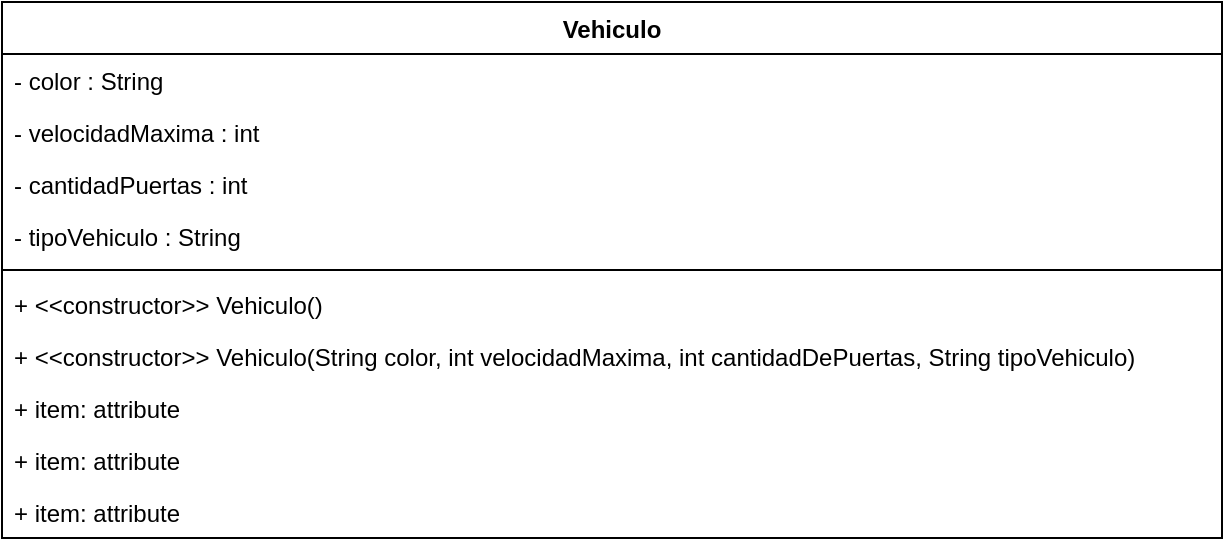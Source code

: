 <mxfile version="16.6.1" type="github"><diagram id="GNP6ebypYLg8_5ULEeVV" name="Page-1"><mxGraphModel dx="868" dy="482" grid="1" gridSize="10" guides="1" tooltips="1" connect="1" arrows="1" fold="1" page="1" pageScale="1" pageWidth="827" pageHeight="1169" math="0" shadow="0"><root><mxCell id="0"/><mxCell id="1" parent="0"/><mxCell id="h2_5WcU0SD-vT7wjweNe-1" value="Vehiculo" style="swimlane;fontStyle=1;align=center;verticalAlign=top;childLayout=stackLayout;horizontal=1;startSize=26;horizontalStack=0;resizeParent=1;resizeParentMax=0;resizeLast=0;collapsible=1;marginBottom=0;swimlaneLine=1;rounded=0;shadow=0;" vertex="1" parent="1"><mxGeometry x="40" y="40" width="610" height="268" as="geometry"><mxRectangle x="90" y="60" width="80" height="26" as="alternateBounds"/></mxGeometry></mxCell><mxCell id="h2_5WcU0SD-vT7wjweNe-2" value="- color : String" style="text;strokeColor=none;fillColor=none;align=left;verticalAlign=top;spacingLeft=4;spacingRight=4;overflow=hidden;rotatable=0;points=[[0,0.5],[1,0.5]];portConstraint=eastwest;" vertex="1" parent="h2_5WcU0SD-vT7wjweNe-1"><mxGeometry y="26" width="610" height="26" as="geometry"/></mxCell><mxCell id="h2_5WcU0SD-vT7wjweNe-7" value="- velocidadMaxima : int" style="text;strokeColor=none;fillColor=none;align=left;verticalAlign=top;spacingLeft=4;spacingRight=4;overflow=hidden;rotatable=0;points=[[0,0.5],[1,0.5]];portConstraint=eastwest;" vertex="1" parent="h2_5WcU0SD-vT7wjweNe-1"><mxGeometry y="52" width="610" height="26" as="geometry"/></mxCell><mxCell id="h2_5WcU0SD-vT7wjweNe-6" value="- cantidadPuertas : int" style="text;strokeColor=none;fillColor=none;align=left;verticalAlign=top;spacingLeft=4;spacingRight=4;overflow=hidden;rotatable=0;points=[[0,0.5],[1,0.5]];portConstraint=eastwest;" vertex="1" parent="h2_5WcU0SD-vT7wjweNe-1"><mxGeometry y="78" width="610" height="26" as="geometry"/></mxCell><mxCell id="h2_5WcU0SD-vT7wjweNe-5" value="- tipoVehiculo : String" style="text;strokeColor=none;fillColor=none;align=left;verticalAlign=top;spacingLeft=4;spacingRight=4;overflow=hidden;rotatable=0;points=[[0,0.5],[1,0.5]];portConstraint=eastwest;" vertex="1" parent="h2_5WcU0SD-vT7wjweNe-1"><mxGeometry y="104" width="610" height="26" as="geometry"/></mxCell><mxCell id="h2_5WcU0SD-vT7wjweNe-3" value="" style="line;strokeWidth=1;fillColor=none;align=left;verticalAlign=middle;spacingTop=-1;spacingLeft=3;spacingRight=3;rotatable=0;labelPosition=right;points=[];portConstraint=eastwest;" vertex="1" parent="h2_5WcU0SD-vT7wjweNe-1"><mxGeometry y="130" width="610" height="8" as="geometry"/></mxCell><mxCell id="h2_5WcU0SD-vT7wjweNe-21" value="+ &lt;&lt;constructor&gt;&gt; Vehiculo()" style="text;strokeColor=none;fillColor=none;align=left;verticalAlign=top;spacingLeft=4;spacingRight=4;overflow=hidden;rotatable=0;points=[[0,0.5],[1,0.5]];portConstraint=eastwest;" vertex="1" parent="h2_5WcU0SD-vT7wjweNe-1"><mxGeometry y="138" width="610" height="26" as="geometry"/></mxCell><mxCell id="h2_5WcU0SD-vT7wjweNe-22" value="+ &lt;&lt;constructor&gt;&gt; Vehiculo(String color, int velocidadMaxima, int cantidadDePuertas, String tipoVehiculo)" style="text;strokeColor=none;fillColor=none;align=left;verticalAlign=top;spacingLeft=4;spacingRight=4;overflow=hidden;rotatable=0;points=[[0,0.5],[1,0.5]];portConstraint=eastwest;" vertex="1" parent="h2_5WcU0SD-vT7wjweNe-1"><mxGeometry y="164" width="610" height="26" as="geometry"/></mxCell><mxCell id="h2_5WcU0SD-vT7wjweNe-23" value="+ item: attribute" style="text;strokeColor=none;fillColor=none;align=left;verticalAlign=top;spacingLeft=4;spacingRight=4;overflow=hidden;rotatable=0;points=[[0,0.5],[1,0.5]];portConstraint=eastwest;" vertex="1" parent="h2_5WcU0SD-vT7wjweNe-1"><mxGeometry y="190" width="610" height="26" as="geometry"/></mxCell><mxCell id="h2_5WcU0SD-vT7wjweNe-24" value="+ item: attribute" style="text;strokeColor=none;fillColor=none;align=left;verticalAlign=top;spacingLeft=4;spacingRight=4;overflow=hidden;rotatable=0;points=[[0,0.5],[1,0.5]];portConstraint=eastwest;" vertex="1" parent="h2_5WcU0SD-vT7wjweNe-1"><mxGeometry y="216" width="610" height="26" as="geometry"/></mxCell><mxCell id="h2_5WcU0SD-vT7wjweNe-25" value="+ item: attribute" style="text;strokeColor=none;fillColor=none;align=left;verticalAlign=top;spacingLeft=4;spacingRight=4;overflow=hidden;rotatable=0;points=[[0,0.5],[1,0.5]];portConstraint=eastwest;" vertex="1" parent="h2_5WcU0SD-vT7wjweNe-1"><mxGeometry y="242" width="610" height="26" as="geometry"/></mxCell></root></mxGraphModel></diagram></mxfile>